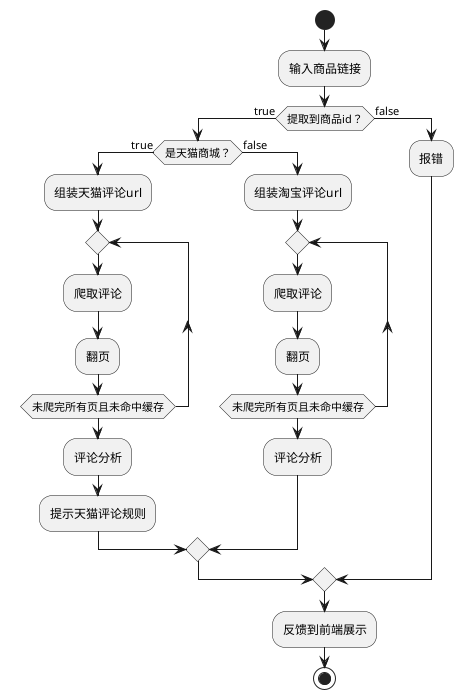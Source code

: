@startuml
start
:输入商品链接;
if (提取到商品id？) then (true)
    if (是天猫商城？) then (true)
      :组装天猫评论url;
      repeat
        :爬取评论;
        :翻页;
      repeat while (未爬完所有页且未命中缓存)
        :评论分析;
        :提示天猫评论规则;
    else (false)
      :组装淘宝评论url;
      repeat
        :爬取评论;
        :翻页;
      repeat while (未爬完所有页且未命中缓存)
        :评论分析;
    endif
else (false)
    :报错;
endif
:反馈到前端展示;
stop

@enduml